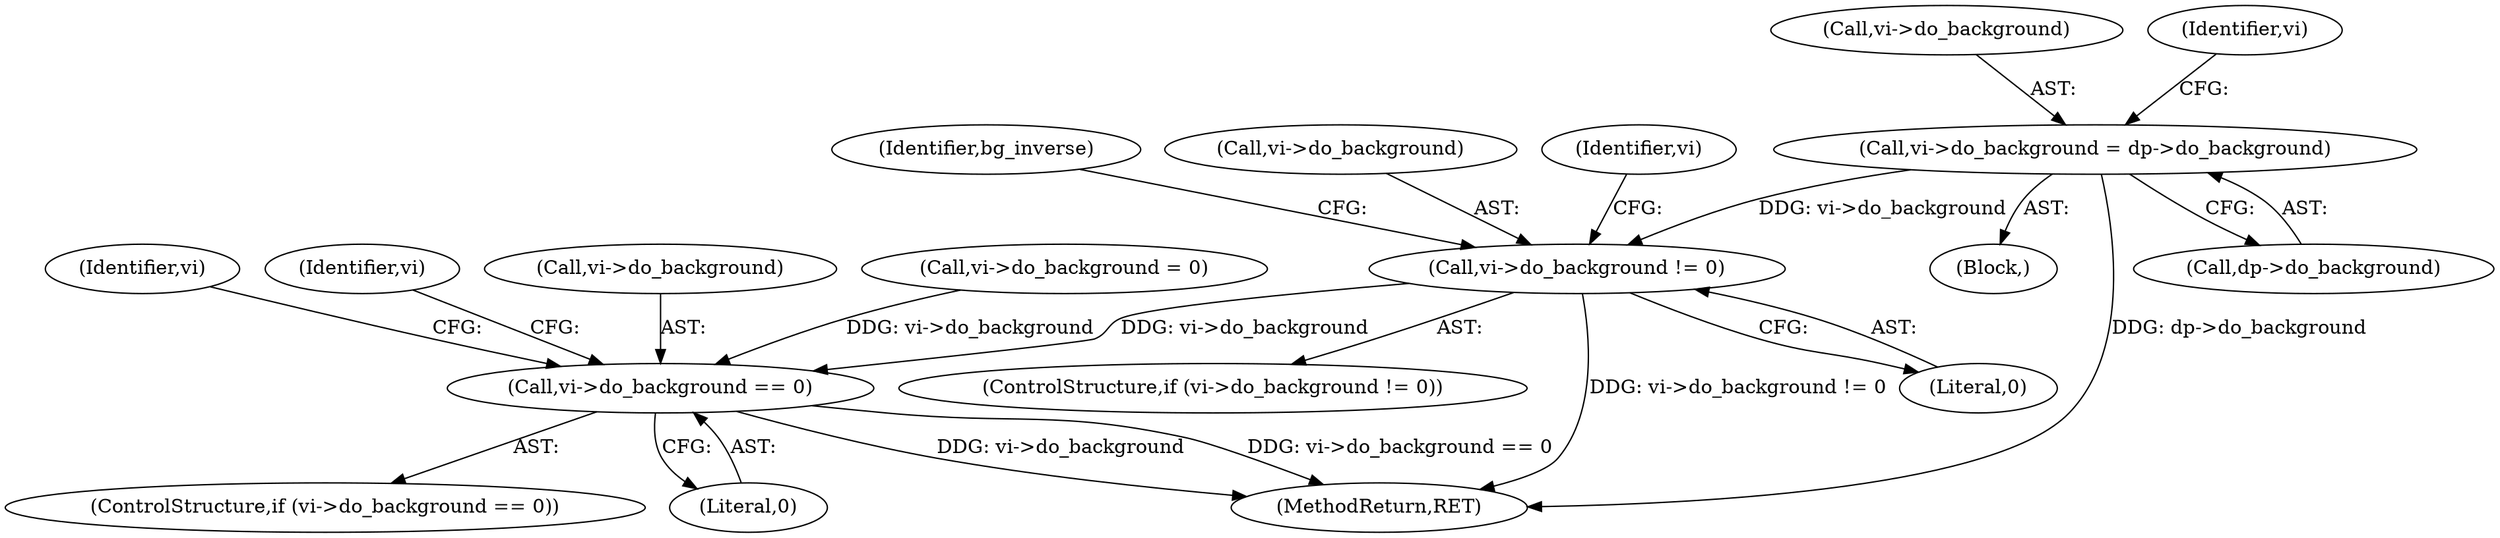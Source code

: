 digraph "0_Android_9d4853418ab2f754c2b63e091c29c5529b8b86ca_92@pointer" {
"1000327" [label="(Call,vi->do_background = dp->do_background)"];
"1000335" [label="(Call,vi->do_background != 0)"];
"1000427" [label="(Call,vi->do_background == 0)"];
"1000426" [label="(ControlStructure,if (vi->do_background == 0))"];
"1000427" [label="(Call,vi->do_background == 0)"];
"1000434" [label="(Identifier,vi)"];
"1000343" [label="(Identifier,bg_inverse)"];
"1000328" [label="(Call,vi->do_background)"];
"1000447" [label="(Identifier,vi)"];
"1000327" [label="(Call,vi->do_background = dp->do_background)"];
"1000334" [label="(ControlStructure,if (vi->do_background != 0))"];
"1000336" [label="(Call,vi->do_background)"];
"1000431" [label="(Literal,0)"];
"1000337" [label="(Identifier,vi)"];
"1000335" [label="(Call,vi->do_background != 0)"];
"1000326" [label="(Block,)"];
"1000429" [label="(Identifier,vi)"];
"1000428" [label="(Call,vi->do_background)"];
"1000502" [label="(MethodReturn,RET)"];
"1000421" [label="(Call,vi->do_background = 0)"];
"1000331" [label="(Call,dp->do_background)"];
"1000339" [label="(Literal,0)"];
"1000327" -> "1000326"  [label="AST: "];
"1000327" -> "1000331"  [label="CFG: "];
"1000328" -> "1000327"  [label="AST: "];
"1000331" -> "1000327"  [label="AST: "];
"1000337" -> "1000327"  [label="CFG: "];
"1000327" -> "1000502"  [label="DDG: dp->do_background"];
"1000327" -> "1000335"  [label="DDG: vi->do_background"];
"1000335" -> "1000334"  [label="AST: "];
"1000335" -> "1000339"  [label="CFG: "];
"1000336" -> "1000335"  [label="AST: "];
"1000339" -> "1000335"  [label="AST: "];
"1000343" -> "1000335"  [label="CFG: "];
"1000429" -> "1000335"  [label="CFG: "];
"1000335" -> "1000502"  [label="DDG: vi->do_background != 0"];
"1000335" -> "1000427"  [label="DDG: vi->do_background"];
"1000427" -> "1000426"  [label="AST: "];
"1000427" -> "1000431"  [label="CFG: "];
"1000428" -> "1000427"  [label="AST: "];
"1000431" -> "1000427"  [label="AST: "];
"1000434" -> "1000427"  [label="CFG: "];
"1000447" -> "1000427"  [label="CFG: "];
"1000427" -> "1000502"  [label="DDG: vi->do_background"];
"1000427" -> "1000502"  [label="DDG: vi->do_background == 0"];
"1000421" -> "1000427"  [label="DDG: vi->do_background"];
}
